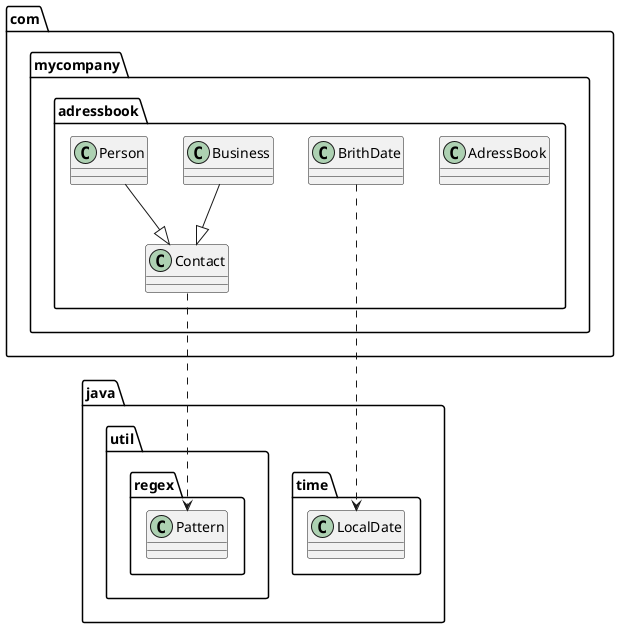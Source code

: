 @startuml
class com.mycompany.adressbook.AdressBook
class com.mycompany.adressbook.BrithDate
class com.mycompany.adressbook.Business
class com.mycompany.adressbook.Contact
class com.mycompany.adressbook.Person
class java.time.LocalDate
class java.util.regex.Pattern
com.mycompany.adressbook.BrithDate ..> java.time.LocalDate
com.mycompany.adressbook.Business --|> com.mycompany.adressbook.Contact
com.mycompany.adressbook.Contact ..> java.util.regex.Pattern
com.mycompany.adressbook.Person --|> com.mycompany.adressbook.Contact
@enduml